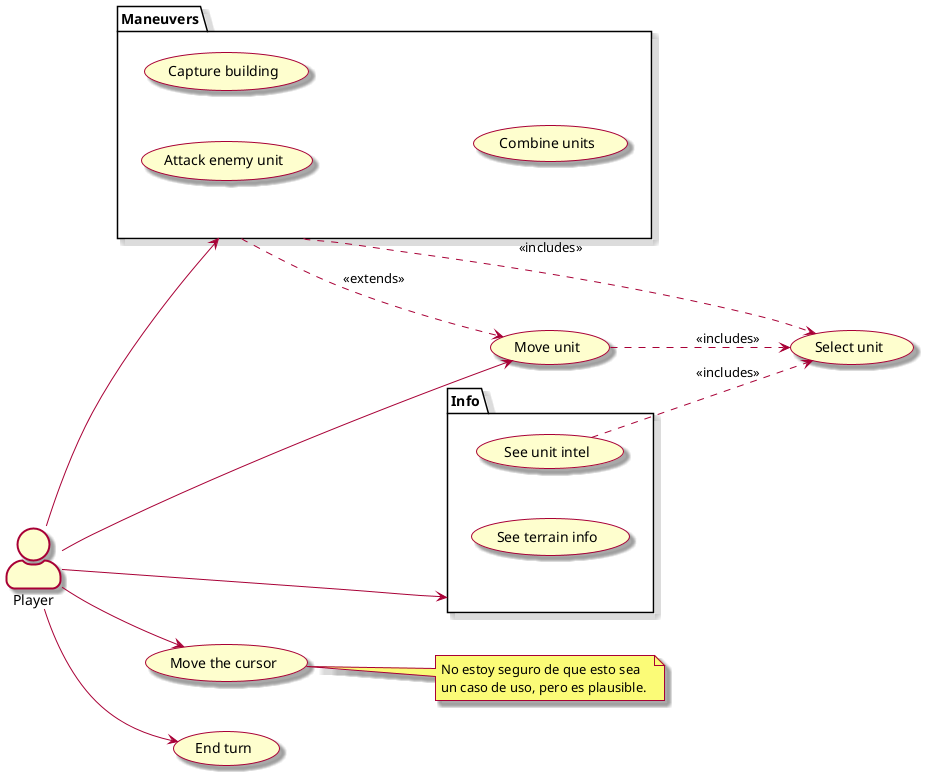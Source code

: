 ﻿@startuml
skin rose
skinparam actorstyle awesome
left to right direction

skinparam nodesep 50
skinparam ranksep 60

:Player: --> (Move the cursor)
:Player: --> (Move unit)
:Player: --> (End turn)

package Info{
    (See unit intel)
    (See terrain info)
}
:Player: --> Info
(See unit intel) ..> (Select unit) : <<includes>>

package Maneuvers{
    (Attack enemy unit) 
    (Capture building)
    (Combine units)
}
:Player: --> Maneuvers
Maneuvers ..> (Move unit) : <<extends>>

(Move unit) ..> (Select unit) : <<includes>>

Maneuvers ..> (Select unit) : <<includes>>

note right of (Move the cursor)
No estoy seguro de que esto sea
un caso de uso, pero es plausible. 
end note
@enduml